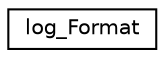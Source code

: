 digraph "Graphical Class Hierarchy"
{
 // INTERACTIVE_SVG=YES
  edge [fontname="Helvetica",fontsize="10",labelfontname="Helvetica",labelfontsize="10"];
  node [fontname="Helvetica",fontsize="10",shape=record];
  rankdir="LR";
  Node1 [label="log_Format",height=0.2,width=0.4,color="black", fillcolor="white", style="filled",URL="$structlog__Format.html"];
}
